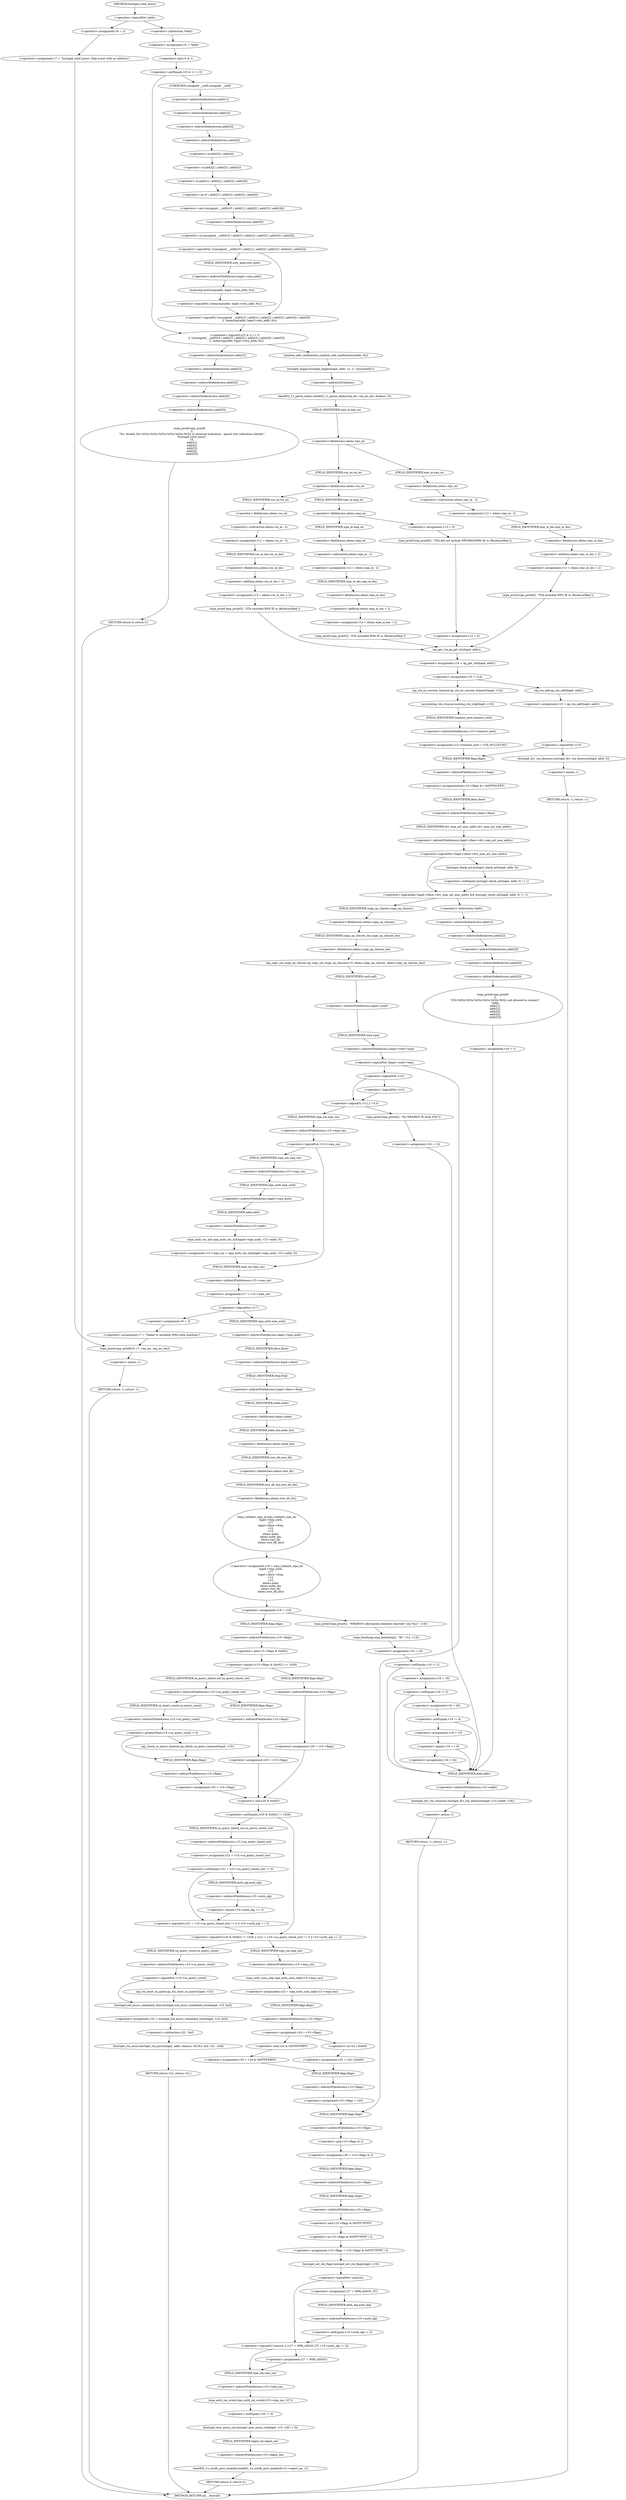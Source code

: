 digraph hostapd_notif_assoc {  
"1000155" [label = "(<operator>.logicalNot,!addr)" ]
"1000158" [label = "(<operator>.assignment,v6 = 2)" ]
"1000161" [label = "(<operator>.assignment,v7 = \"hostapd_notif_assoc: Skip event with no address\")" ]
"1000165" [label = "(wpa_printf,wpa_printf(v6, v7, req_ies, req_ies_len))" ]
"1000170" [label = "(RETURN,return -1;,return -1;)" ]
"1000171" [label = "(<operator>.minus,-1)" ]
"1000173" [label = "(<operator>.assignment,v5 = *addr)" ]
"1000175" [label = "(<operator>.indirection,*addr)" ]
"1000178" [label = "(<operator>.logicalOr,(v5 & 1) != 0\n    || !((unsigned __int8)(v5 | addr[1] | addr[2] | addr[3] | addr[4]) | addr[5])\n    || !memcmp(addr, hapd->own_addr, 6u))" ]
"1000179" [label = "(<operator>.notEquals,(v5 & 1) != 0)" ]
"1000180" [label = "(<operator>.and,v5 & 1)" ]
"1000184" [label = "(<operator>.logicalOr,!((unsigned __int8)(v5 | addr[1] | addr[2] | addr[3] | addr[4]) | addr[5])\n    || !memcmp(addr, hapd->own_addr, 6u))" ]
"1000185" [label = "(<operator>.logicalNot,!((unsigned __int8)(v5 | addr[1] | addr[2] | addr[3] | addr[4]) | addr[5]))" ]
"1000186" [label = "(<operator>.or,(unsigned __int8)(v5 | addr[1] | addr[2] | addr[3] | addr[4]) | addr[5])" ]
"1000187" [label = "(<operator>.cast,(unsigned __int8)(v5 | addr[1] | addr[2] | addr[3] | addr[4]))" ]
"1000188" [label = "(UNKNOWN,unsigned __int8,unsigned __int8)" ]
"1000189" [label = "(<operator>.or,v5 | addr[1] | addr[2] | addr[3] | addr[4])" ]
"1000191" [label = "(<operator>.or,addr[1] | addr[2] | addr[3] | addr[4])" ]
"1000192" [label = "(<operator>.indirectIndexAccess,addr[1])" ]
"1000195" [label = "(<operator>.or,addr[2] | addr[3] | addr[4])" ]
"1000196" [label = "(<operator>.indirectIndexAccess,addr[2])" ]
"1000199" [label = "(<operator>.or,addr[3] | addr[4])" ]
"1000200" [label = "(<operator>.indirectIndexAccess,addr[3])" ]
"1000203" [label = "(<operator>.indirectIndexAccess,addr[4])" ]
"1000206" [label = "(<operator>.indirectIndexAccess,addr[5])" ]
"1000209" [label = "(<operator>.logicalNot,!memcmp(addr, hapd->own_addr, 6u))" ]
"1000210" [label = "(memcmp,memcmp(addr, hapd->own_addr, 6u))" ]
"1000212" [label = "(<operator>.indirectFieldAccess,hapd->own_addr)" ]
"1000214" [label = "(FIELD_IDENTIFIER,own_addr,own_addr)" ]
"1000217" [label = "(wpa_printf,wpa_printf(\n      2,\n      \"%s: Invalid SA=%02x:%02x:%02x:%02x:%02x:%02x in received indication - ignore this indication silently\",\n      \"hostapd_notif_assoc\",\n      v5,\n      addr[1],\n      addr[2],\n      addr[3],\n      addr[4],\n      addr[5]))" ]
"1000222" [label = "(<operator>.indirectIndexAccess,addr[1])" ]
"1000225" [label = "(<operator>.indirectIndexAccess,addr[2])" ]
"1000228" [label = "(<operator>.indirectIndexAccess,addr[3])" ]
"1000231" [label = "(<operator>.indirectIndexAccess,addr[4])" ]
"1000234" [label = "(<operator>.indirectIndexAccess,addr[5])" ]
"1000237" [label = "(RETURN,return 0;,return 0;)" ]
"1000239" [label = "(random_add_randomness,random_add_randomness(addr, 6u))" ]
"1000242" [label = "(hostapd_logger,hostapd_logger(hapd, addr, 1u, 2, \"associated\"))" ]
"1000248" [label = "(ieee802_11_parse_elems,ieee802_11_parse_elems(req_ies, req_ies_len, &elems, 0))" ]
"1000251" [label = "(<operator>.addressOf,&elems)" ]
"1000255" [label = "(<operator>.fieldAccess,elems.wps_ie)" ]
"1000257" [label = "(FIELD_IDENTIFIER,wps_ie,wps_ie)" ]
"1000259" [label = "(<operator>.assignment,v12 = elems.wps_ie - 2)" ]
"1000261" [label = "(<operator>.subtraction,elems.wps_ie - 2)" ]
"1000262" [label = "(<operator>.fieldAccess,elems.wps_ie)" ]
"1000264" [label = "(FIELD_IDENTIFIER,wps_ie,wps_ie)" ]
"1000266" [label = "(<operator>.assignment,v13 = elems.wps_ie_len + 2)" ]
"1000268" [label = "(<operator>.addition,elems.wps_ie_len + 2)" ]
"1000269" [label = "(<operator>.fieldAccess,elems.wps_ie_len)" ]
"1000271" [label = "(FIELD_IDENTIFIER,wps_ie_len,wps_ie_len)" ]
"1000273" [label = "(wpa_printf,wpa_printf(2, \"STA included WPS IE in (Re)AssocReq\"))" ]
"1000278" [label = "(<operator>.fieldAccess,elems.rsn_ie)" ]
"1000280" [label = "(FIELD_IDENTIFIER,rsn_ie,rsn_ie)" ]
"1000282" [label = "(<operator>.assignment,v12 = elems.rsn_ie - 2)" ]
"1000284" [label = "(<operator>.subtraction,elems.rsn_ie - 2)" ]
"1000285" [label = "(<operator>.fieldAccess,elems.rsn_ie)" ]
"1000287" [label = "(FIELD_IDENTIFIER,rsn_ie,rsn_ie)" ]
"1000289" [label = "(<operator>.assignment,v13 = elems.rsn_ie_len + 2)" ]
"1000291" [label = "(<operator>.addition,elems.rsn_ie_len + 2)" ]
"1000292" [label = "(<operator>.fieldAccess,elems.rsn_ie_len)" ]
"1000294" [label = "(FIELD_IDENTIFIER,rsn_ie_len,rsn_ie_len)" ]
"1000296" [label = "(wpa_printf,wpa_printf(2, \"STA included RSN IE in (Re)AssocReq\"))" ]
"1000301" [label = "(<operator>.fieldAccess,elems.wpa_ie)" ]
"1000303" [label = "(FIELD_IDENTIFIER,wpa_ie,wpa_ie)" ]
"1000305" [label = "(<operator>.assignment,v12 = elems.wpa_ie - 2)" ]
"1000307" [label = "(<operator>.subtraction,elems.wpa_ie - 2)" ]
"1000308" [label = "(<operator>.fieldAccess,elems.wpa_ie)" ]
"1000310" [label = "(FIELD_IDENTIFIER,wpa_ie,wpa_ie)" ]
"1000312" [label = "(<operator>.assignment,v13 = elems.wpa_ie_len + 2)" ]
"1000314" [label = "(<operator>.addition,elems.wpa_ie_len + 2)" ]
"1000315" [label = "(<operator>.fieldAccess,elems.wpa_ie_len)" ]
"1000317" [label = "(FIELD_IDENTIFIER,wpa_ie_len,wpa_ie_len)" ]
"1000319" [label = "(wpa_printf,wpa_printf(2, \"STA included WPA IE in (Re)AssocReq\"))" ]
"1000324" [label = "(<operator>.assignment,v13 = 0)" ]
"1000327" [label = "(wpa_printf,wpa_printf(2, \"STA did not include WPS/RSN/WPA IE in (Re)AssocReq\"))" ]
"1000330" [label = "(<operator>.assignment,v12 = 0)" ]
"1000333" [label = "(<operator>.assignment,v14 = ap_get_sta(hapd, addr))" ]
"1000335" [label = "(ap_get_sta,ap_get_sta(hapd, addr))" ]
"1000338" [label = "(<operator>.assignment,v15 = v14)" ]
"1000344" [label = "(ap_sta_no_session_timeout,ap_sta_no_session_timeout(hapd, v14))" ]
"1000347" [label = "(accounting_sta_stop,accounting_sta_stop(hapd, v15))" ]
"1000350" [label = "(<operator>.assignment,v15->timeout_next = STA_NULLFUNC)" ]
"1000351" [label = "(<operator>.indirectFieldAccess,v15->timeout_next)" ]
"1000353" [label = "(FIELD_IDENTIFIER,timeout_next,timeout_next)" ]
"1000357" [label = "(<operator>.assignment,v15 = ap_sta_add(hapd, addr))" ]
"1000359" [label = "(ap_sta_add,ap_sta_add(hapd, addr))" ]
"1000363" [label = "(<operator>.logicalNot,!v15)" ]
"1000366" [label = "(hostapd_drv_sta_disassoc,hostapd_drv_sta_disassoc(hapd, addr, 5))" ]
"1000370" [label = "(RETURN,return -1;,return -1;)" ]
"1000371" [label = "(<operator>.minus,-1)" ]
"1000373" [label = "(<operators>.assignmentAnd,v15->flags &= 0xFFFECFFF)" ]
"1000374" [label = "(<operator>.indirectFieldAccess,v15->flags)" ]
"1000376" [label = "(FIELD_IDENTIFIER,flags,flags)" ]
"1000379" [label = "(<operator>.logicalAnd,!hapd->iface->drv_max_acl_mac_addrs && hostapd_check_acl(hapd, addr, 0) != 1)" ]
"1000380" [label = "(<operator>.logicalNot,!hapd->iface->drv_max_acl_mac_addrs)" ]
"1000381" [label = "(<operator>.indirectFieldAccess,hapd->iface->drv_max_acl_mac_addrs)" ]
"1000382" [label = "(<operator>.indirectFieldAccess,hapd->iface)" ]
"1000384" [label = "(FIELD_IDENTIFIER,iface,iface)" ]
"1000385" [label = "(FIELD_IDENTIFIER,drv_max_acl_mac_addrs,drv_max_acl_mac_addrs)" ]
"1000386" [label = "(<operator>.notEquals,hostapd_check_acl(hapd, addr, 0) != 1)" ]
"1000387" [label = "(hostapd_check_acl,hostapd_check_acl(hapd, addr, 0))" ]
"1000393" [label = "(wpa_printf,wpa_printf(\n      3,\n      \"STA %02x:%02x:%02x:%02x:%02x:%02x not allowed to connect\",\n      *addr,\n      addr[1],\n      addr[2],\n      addr[3],\n      addr[4],\n      addr[5]))" ]
"1000396" [label = "(<operator>.indirection,*addr)" ]
"1000398" [label = "(<operator>.indirectIndexAccess,addr[1])" ]
"1000401" [label = "(<operator>.indirectIndexAccess,addr[2])" ]
"1000404" [label = "(<operator>.indirectIndexAccess,addr[3])" ]
"1000407" [label = "(<operator>.indirectIndexAccess,addr[4])" ]
"1000410" [label = "(<operator>.indirectIndexAccess,addr[5])" ]
"1000413" [label = "(<operator>.assignment,v16 = 1)" ]
"1000417" [label = "(hostapd_drv_sta_disassoc,hostapd_drv_sta_disassoc(hapd, v15->addr, v16))" ]
"1000419" [label = "(<operator>.indirectFieldAccess,v15->addr)" ]
"1000421" [label = "(FIELD_IDENTIFIER,addr,addr)" ]
"1000430" [label = "(RETURN,return -1;,return -1;)" ]
"1000431" [label = "(<operator>.minus,-1)" ]
"1000433" [label = "(ap_copy_sta_supp_op_classes,ap_copy_sta_supp_op_classes(v15, elems.supp_op_classes, elems.supp_op_classes_len))" ]
"1000435" [label = "(<operator>.fieldAccess,elems.supp_op_classes)" ]
"1000437" [label = "(FIELD_IDENTIFIER,supp_op_classes,supp_op_classes)" ]
"1000438" [label = "(<operator>.fieldAccess,elems.supp_op_classes_len)" ]
"1000440" [label = "(FIELD_IDENTIFIER,supp_op_classes_len,supp_op_classes_len)" ]
"1000442" [label = "(<operator>.logicalNot,!hapd->conf->wpa)" ]
"1000443" [label = "(<operator>.indirectFieldAccess,hapd->conf->wpa)" ]
"1000444" [label = "(<operator>.indirectFieldAccess,hapd->conf)" ]
"1000446" [label = "(FIELD_IDENTIFIER,conf,conf)" ]
"1000447" [label = "(FIELD_IDENTIFIER,wpa,wpa)" ]
"1000450" [label = "(<operator>.assignment,v26 = v15->flags & 2)" ]
"1000452" [label = "(<operator>.and,v15->flags & 2)" ]
"1000453" [label = "(<operator>.indirectFieldAccess,v15->flags)" ]
"1000455" [label = "(FIELD_IDENTIFIER,flags,flags)" ]
"1000457" [label = "(<operator>.assignment,v15->flags = v15->flags & 0xFFF7FFFF | 3)" ]
"1000458" [label = "(<operator>.indirectFieldAccess,v15->flags)" ]
"1000460" [label = "(FIELD_IDENTIFIER,flags,flags)" ]
"1000461" [label = "(<operator>.or,v15->flags & 0xFFF7FFFF | 3)" ]
"1000462" [label = "(<operator>.and,v15->flags & 0xFFF7FFFF)" ]
"1000463" [label = "(<operator>.indirectFieldAccess,v15->flags)" ]
"1000465" [label = "(FIELD_IDENTIFIER,flags,flags)" ]
"1000468" [label = "(hostapd_set_sta_flags,hostapd_set_sta_flags(hapd, v15))" ]
"1000472" [label = "(<operator>.logicalOr,!reassoc || (v27 = WPA_ASSOC_FT, v15->auth_alg != 2))" ]
"1000473" [label = "(<operator>.logicalNot,!reassoc)" ]
"1000476" [label = "(<operator>.assignment,v27 = WPA_ASSOC_FT)" ]
"1000479" [label = "(<operator>.notEquals,v15->auth_alg != 2)" ]
"1000480" [label = "(<operator>.indirectFieldAccess,v15->auth_alg)" ]
"1000482" [label = "(FIELD_IDENTIFIER,auth_alg,auth_alg)" ]
"1000484" [label = "(<operator>.assignment,v27 = WPA_ASSOC)" ]
"1000487" [label = "(wpa_auth_sm_event,wpa_auth_sm_event(v15->wpa_sm, v27))" ]
"1000488" [label = "(<operator>.indirectFieldAccess,v15->wpa_sm)" ]
"1000490" [label = "(FIELD_IDENTIFIER,wpa_sm,wpa_sm)" ]
"1000492" [label = "(hostapd_new_assoc_sta,hostapd_new_assoc_sta(hapd, v15, v26 != 0))" ]
"1000495" [label = "(<operator>.notEquals,v26 != 0)" ]
"1000498" [label = "(ieee802_1x_notify_port_enabled,ieee802_1x_notify_port_enabled(v15->eapol_sm, 1))" ]
"1000499" [label = "(<operator>.indirectFieldAccess,v15->eapol_sm)" ]
"1000501" [label = "(FIELD_IDENTIFIER,eapol_sm,eapol_sm)" ]
"1000503" [label = "(RETURN,return 0;,return 0;)" ]
"1000506" [label = "(<operator>.logicalOr,!v12 || !v13)" ]
"1000507" [label = "(<operator>.logicalNot,!v12)" ]
"1000509" [label = "(<operator>.logicalNot,!v13)" ]
"1000512" [label = "(wpa_printf,wpa_printf(2, \"No WPA/RSN IE from STA\"))" ]
"1000515" [label = "(<operator>.assignment,v16 = 13)" ]
"1000520" [label = "(<operator>.logicalNot,!v15->wpa_sm)" ]
"1000521" [label = "(<operator>.indirectFieldAccess,v15->wpa_sm)" ]
"1000523" [label = "(FIELD_IDENTIFIER,wpa_sm,wpa_sm)" ]
"1000524" [label = "(<operator>.assignment,v15->wpa_sm = wpa_auth_sta_init(hapd->wpa_auth, v15->addr, 0))" ]
"1000525" [label = "(<operator>.indirectFieldAccess,v15->wpa_sm)" ]
"1000527" [label = "(FIELD_IDENTIFIER,wpa_sm,wpa_sm)" ]
"1000528" [label = "(wpa_auth_sta_init,wpa_auth_sta_init(hapd->wpa_auth, v15->addr, 0))" ]
"1000529" [label = "(<operator>.indirectFieldAccess,hapd->wpa_auth)" ]
"1000531" [label = "(FIELD_IDENTIFIER,wpa_auth,wpa_auth)" ]
"1000532" [label = "(<operator>.indirectFieldAccess,v15->addr)" ]
"1000534" [label = "(FIELD_IDENTIFIER,addr,addr)" ]
"1000536" [label = "(<operator>.assignment,v17 = v15->wpa_sm)" ]
"1000538" [label = "(<operator>.indirectFieldAccess,v15->wpa_sm)" ]
"1000540" [label = "(FIELD_IDENTIFIER,wpa_sm,wpa_sm)" ]
"1000542" [label = "(<operator>.logicalNot,!v17)" ]
"1000545" [label = "(<operator>.assignment,v6 = 5)" ]
"1000548" [label = "(<operator>.assignment,v7 = \"Failed to initialize WPA state machine\")" ]
"1000552" [label = "(<operator>.assignment,v18 = wpa_validate_wpa_ie(\n          hapd->wpa_auth,\n          v17,\n          hapd->iface->freq,\n          v12,\n          v13,\n          elems.mdie,\n          elems.mdie_len,\n          elems.owe_dh,\n          elems.owe_dh_len))" ]
"1000554" [label = "(wpa_validate_wpa_ie,wpa_validate_wpa_ie(\n          hapd->wpa_auth,\n          v17,\n          hapd->iface->freq,\n          v12,\n          v13,\n          elems.mdie,\n          elems.mdie_len,\n          elems.owe_dh,\n          elems.owe_dh_len))" ]
"1000555" [label = "(<operator>.indirectFieldAccess,hapd->wpa_auth)" ]
"1000557" [label = "(FIELD_IDENTIFIER,wpa_auth,wpa_auth)" ]
"1000559" [label = "(<operator>.indirectFieldAccess,hapd->iface->freq)" ]
"1000560" [label = "(<operator>.indirectFieldAccess,hapd->iface)" ]
"1000562" [label = "(FIELD_IDENTIFIER,iface,iface)" ]
"1000563" [label = "(FIELD_IDENTIFIER,freq,freq)" ]
"1000566" [label = "(<operator>.fieldAccess,elems.mdie)" ]
"1000568" [label = "(FIELD_IDENTIFIER,mdie,mdie)" ]
"1000569" [label = "(<operator>.fieldAccess,elems.mdie_len)" ]
"1000571" [label = "(FIELD_IDENTIFIER,mdie_len,mdie_len)" ]
"1000572" [label = "(<operator>.fieldAccess,elems.owe_dh)" ]
"1000574" [label = "(FIELD_IDENTIFIER,owe_dh,owe_dh)" ]
"1000575" [label = "(<operator>.fieldAccess,elems.owe_dh_len)" ]
"1000577" [label = "(FIELD_IDENTIFIER,owe_dh_len,owe_dh_len)" ]
"1000578" [label = "(<operator>.assignment,v19 = v18)" ]
"1000584" [label = "(wpa_printf,wpa_printf(2, \"WPA/RSN information element rejected? (res %u)\", v18))" ]
"1000588" [label = "(wpa_hexdump,wpa_hexdump(2, \"IE\", v12, v13))" ]
"1000593" [label = "(<operator>.assignment,v16 = 18)" ]
"1000597" [label = "(<operator>.notEquals,v19 != 2)" ]
"1000601" [label = "(<operator>.assignment,v16 = 19)" ]
"1000605" [label = "(<operator>.notEquals,v19 != 3)" ]
"1000609" [label = "(<operator>.assignment,v16 = 20)" ]
"1000613" [label = "(<operator>.notEquals,v19 != 4)" ]
"1000617" [label = "(<operator>.assignment,v16 = 13)" ]
"1000621" [label = "(<operator>.equals,v19 == 8)" ]
"1000624" [label = "(<operator>.assignment,v16 = 24)" ]
"1000629" [label = "(<operator>.equals,(v15->flags & 0x402) == 1026)" ]
"1000630" [label = "(<operator>.and,v15->flags & 0x402)" ]
"1000631" [label = "(<operator>.indirectFieldAccess,v15->flags)" ]
"1000633" [label = "(FIELD_IDENTIFIER,flags,flags)" ]
"1000638" [label = "(<operator>.indirectFieldAccess,v15->sa_query_timed_out)" ]
"1000640" [label = "(FIELD_IDENTIFIER,sa_query_timed_out,sa_query_timed_out)" ]
"1000642" [label = "(<operator>.assignment,v20 = v15->flags)" ]
"1000644" [label = "(<operator>.indirectFieldAccess,v15->flags)" ]
"1000646" [label = "(FIELD_IDENTIFIER,flags,flags)" ]
"1000650" [label = "(<operator>.greaterThan,v15->sa_query_count > 0)" ]
"1000651" [label = "(<operator>.indirectFieldAccess,v15->sa_query_count)" ]
"1000653" [label = "(FIELD_IDENTIFIER,sa_query_count,sa_query_count)" ]
"1000655" [label = "(ap_check_sa_query_timeout,ap_check_sa_query_timeout(hapd, v15))" ]
"1000658" [label = "(<operator>.assignment,v20 = v15->flags)" ]
"1000660" [label = "(<operator>.indirectFieldAccess,v15->flags)" ]
"1000662" [label = "(FIELD_IDENTIFIER,flags,flags)" ]
"1000665" [label = "(<operator>.assignment,v20 = v15->flags)" ]
"1000667" [label = "(<operator>.indirectFieldAccess,v15->flags)" ]
"1000669" [label = "(FIELD_IDENTIFIER,flags,flags)" ]
"1000671" [label = "(<operator>.logicalOr,(v20 & 0x402) != 1026 || (v21 = v15->sa_query_timed_out) != 0 || v15->auth_alg == 2)" ]
"1000672" [label = "(<operator>.notEquals,(v20 & 0x402) != 1026)" ]
"1000673" [label = "(<operator>.and,v20 & 0x402)" ]
"1000677" [label = "(<operator>.logicalOr,(v21 = v15->sa_query_timed_out) != 0 || v15->auth_alg == 2)" ]
"1000678" [label = "(<operator>.notEquals,(v21 = v15->sa_query_timed_out) != 0)" ]
"1000679" [label = "(<operator>.assignment,v21 = v15->sa_query_timed_out)" ]
"1000681" [label = "(<operator>.indirectFieldAccess,v15->sa_query_timed_out)" ]
"1000683" [label = "(FIELD_IDENTIFIER,sa_query_timed_out,sa_query_timed_out)" ]
"1000685" [label = "(<operator>.equals,v15->auth_alg == 2)" ]
"1000686" [label = "(<operator>.indirectFieldAccess,v15->auth_alg)" ]
"1000688" [label = "(FIELD_IDENTIFIER,auth_alg,auth_alg)" ]
"1000691" [label = "(<operator>.assignment,v23 = wpa_auth_uses_mfp(v15->wpa_sm))" ]
"1000693" [label = "(wpa_auth_uses_mfp,wpa_auth_uses_mfp(v15->wpa_sm))" ]
"1000694" [label = "(<operator>.indirectFieldAccess,v15->wpa_sm)" ]
"1000696" [label = "(FIELD_IDENTIFIER,wpa_sm,wpa_sm)" ]
"1000697" [label = "(<operator>.assignment,v24 = v15->flags)" ]
"1000699" [label = "(<operator>.indirectFieldAccess,v15->flags)" ]
"1000701" [label = "(FIELD_IDENTIFIER,flags,flags)" ]
"1000704" [label = "(<operator>.assignment,v25 = v24 | 0x400)" ]
"1000706" [label = "(<operator>.or,v24 | 0x400)" ]
"1000710" [label = "(<operator>.assignment,v25 = v24 & 0xFFFFFBFF)" ]
"1000712" [label = "(<operator>.and,v24 & 0xFFFFFBFF)" ]
"1000715" [label = "(<operator>.assignment,v15->flags = v25)" ]
"1000716" [label = "(<operator>.indirectFieldAccess,v15->flags)" ]
"1000718" [label = "(FIELD_IDENTIFIER,flags,flags)" ]
"1000722" [label = "(<operator>.logicalNot,!v15->sa_query_count)" ]
"1000723" [label = "(<operator>.indirectFieldAccess,v15->sa_query_count)" ]
"1000725" [label = "(FIELD_IDENTIFIER,sa_query_count,sa_query_count)" ]
"1000726" [label = "(ap_sta_start_sa_query,ap_sta_start_sa_query(hapd, v15))" ]
"1000729" [label = "(<operator>.assignment,v22 = hostapd_eid_assoc_comeback_time(hapd, v15, buf))" ]
"1000731" [label = "(hostapd_eid_assoc_comeback_time,hostapd_eid_assoc_comeback_time(hapd, v15, buf))" ]
"1000735" [label = "(hostapd_sta_assoc,hostapd_sta_assoc(hapd, addr, reassoc, 0x1Eu, buf, v22 - buf))" ]
"1000741" [label = "(<operator>.subtraction,v22 - buf)" ]
"1000744" [label = "(RETURN,return v21;,return v21;)" ]
"1000124" [label = "(METHOD,hostapd_notif_assoc)" ]
"1000746" [label = "(METHOD_RETURN,int __fastcall)" ]
  "1000155" -> "1000158" 
  "1000155" -> "1000175" 
  "1000158" -> "1000161" 
  "1000161" -> "1000165" 
  "1000165" -> "1000171" 
  "1000170" -> "1000746" 
  "1000171" -> "1000170" 
  "1000173" -> "1000180" 
  "1000175" -> "1000173" 
  "1000178" -> "1000222" 
  "1000178" -> "1000239" 
  "1000179" -> "1000188" 
  "1000179" -> "1000178" 
  "1000180" -> "1000179" 
  "1000184" -> "1000178" 
  "1000185" -> "1000184" 
  "1000185" -> "1000214" 
  "1000186" -> "1000185" 
  "1000187" -> "1000206" 
  "1000188" -> "1000192" 
  "1000189" -> "1000187" 
  "1000191" -> "1000189" 
  "1000192" -> "1000196" 
  "1000195" -> "1000191" 
  "1000196" -> "1000200" 
  "1000199" -> "1000195" 
  "1000200" -> "1000203" 
  "1000203" -> "1000199" 
  "1000206" -> "1000186" 
  "1000209" -> "1000184" 
  "1000210" -> "1000209" 
  "1000212" -> "1000210" 
  "1000214" -> "1000212" 
  "1000217" -> "1000237" 
  "1000222" -> "1000225" 
  "1000225" -> "1000228" 
  "1000228" -> "1000231" 
  "1000231" -> "1000234" 
  "1000234" -> "1000217" 
  "1000237" -> "1000746" 
  "1000239" -> "1000242" 
  "1000242" -> "1000251" 
  "1000248" -> "1000257" 
  "1000251" -> "1000248" 
  "1000255" -> "1000264" 
  "1000255" -> "1000280" 
  "1000257" -> "1000255" 
  "1000259" -> "1000271" 
  "1000261" -> "1000259" 
  "1000262" -> "1000261" 
  "1000264" -> "1000262" 
  "1000266" -> "1000273" 
  "1000268" -> "1000266" 
  "1000269" -> "1000268" 
  "1000271" -> "1000269" 
  "1000273" -> "1000335" 
  "1000278" -> "1000287" 
  "1000278" -> "1000303" 
  "1000280" -> "1000278" 
  "1000282" -> "1000294" 
  "1000284" -> "1000282" 
  "1000285" -> "1000284" 
  "1000287" -> "1000285" 
  "1000289" -> "1000296" 
  "1000291" -> "1000289" 
  "1000292" -> "1000291" 
  "1000294" -> "1000292" 
  "1000296" -> "1000335" 
  "1000301" -> "1000310" 
  "1000301" -> "1000324" 
  "1000303" -> "1000301" 
  "1000305" -> "1000317" 
  "1000307" -> "1000305" 
  "1000308" -> "1000307" 
  "1000310" -> "1000308" 
  "1000312" -> "1000319" 
  "1000314" -> "1000312" 
  "1000315" -> "1000314" 
  "1000317" -> "1000315" 
  "1000319" -> "1000335" 
  "1000324" -> "1000327" 
  "1000327" -> "1000330" 
  "1000330" -> "1000335" 
  "1000333" -> "1000338" 
  "1000335" -> "1000333" 
  "1000338" -> "1000344" 
  "1000338" -> "1000359" 
  "1000344" -> "1000347" 
  "1000347" -> "1000353" 
  "1000350" -> "1000376" 
  "1000351" -> "1000350" 
  "1000353" -> "1000351" 
  "1000357" -> "1000363" 
  "1000359" -> "1000357" 
  "1000363" -> "1000366" 
  "1000363" -> "1000376" 
  "1000366" -> "1000371" 
  "1000370" -> "1000746" 
  "1000371" -> "1000370" 
  "1000373" -> "1000384" 
  "1000374" -> "1000373" 
  "1000376" -> "1000374" 
  "1000379" -> "1000396" 
  "1000379" -> "1000437" 
  "1000380" -> "1000379" 
  "1000380" -> "1000387" 
  "1000381" -> "1000380" 
  "1000382" -> "1000385" 
  "1000384" -> "1000382" 
  "1000385" -> "1000381" 
  "1000386" -> "1000379" 
  "1000387" -> "1000386" 
  "1000393" -> "1000413" 
  "1000396" -> "1000398" 
  "1000398" -> "1000401" 
  "1000401" -> "1000404" 
  "1000404" -> "1000407" 
  "1000407" -> "1000410" 
  "1000410" -> "1000393" 
  "1000413" -> "1000421" 
  "1000417" -> "1000431" 
  "1000419" -> "1000417" 
  "1000421" -> "1000419" 
  "1000430" -> "1000746" 
  "1000431" -> "1000430" 
  "1000433" -> "1000446" 
  "1000435" -> "1000440" 
  "1000437" -> "1000435" 
  "1000438" -> "1000433" 
  "1000440" -> "1000438" 
  "1000442" -> "1000455" 
  "1000442" -> "1000507" 
  "1000443" -> "1000442" 
  "1000444" -> "1000447" 
  "1000446" -> "1000444" 
  "1000447" -> "1000443" 
  "1000450" -> "1000460" 
  "1000452" -> "1000450" 
  "1000453" -> "1000452" 
  "1000455" -> "1000453" 
  "1000457" -> "1000468" 
  "1000458" -> "1000465" 
  "1000460" -> "1000458" 
  "1000461" -> "1000457" 
  "1000462" -> "1000461" 
  "1000463" -> "1000462" 
  "1000465" -> "1000463" 
  "1000468" -> "1000473" 
  "1000472" -> "1000484" 
  "1000472" -> "1000490" 
  "1000473" -> "1000472" 
  "1000473" -> "1000476" 
  "1000476" -> "1000482" 
  "1000479" -> "1000472" 
  "1000480" -> "1000479" 
  "1000482" -> "1000480" 
  "1000484" -> "1000490" 
  "1000487" -> "1000495" 
  "1000488" -> "1000487" 
  "1000490" -> "1000488" 
  "1000492" -> "1000501" 
  "1000495" -> "1000492" 
  "1000498" -> "1000503" 
  "1000499" -> "1000498" 
  "1000501" -> "1000499" 
  "1000503" -> "1000746" 
  "1000506" -> "1000512" 
  "1000506" -> "1000523" 
  "1000507" -> "1000506" 
  "1000507" -> "1000509" 
  "1000509" -> "1000506" 
  "1000512" -> "1000515" 
  "1000515" -> "1000421" 
  "1000520" -> "1000527" 
  "1000520" -> "1000540" 
  "1000521" -> "1000520" 
  "1000523" -> "1000521" 
  "1000524" -> "1000540" 
  "1000525" -> "1000531" 
  "1000527" -> "1000525" 
  "1000528" -> "1000524" 
  "1000529" -> "1000534" 
  "1000531" -> "1000529" 
  "1000532" -> "1000528" 
  "1000534" -> "1000532" 
  "1000536" -> "1000542" 
  "1000538" -> "1000536" 
  "1000540" -> "1000538" 
  "1000542" -> "1000545" 
  "1000542" -> "1000557" 
  "1000545" -> "1000548" 
  "1000548" -> "1000165" 
  "1000552" -> "1000578" 
  "1000554" -> "1000552" 
  "1000555" -> "1000562" 
  "1000557" -> "1000555" 
  "1000559" -> "1000568" 
  "1000560" -> "1000563" 
  "1000562" -> "1000560" 
  "1000563" -> "1000559" 
  "1000566" -> "1000571" 
  "1000568" -> "1000566" 
  "1000569" -> "1000574" 
  "1000571" -> "1000569" 
  "1000572" -> "1000577" 
  "1000574" -> "1000572" 
  "1000575" -> "1000554" 
  "1000577" -> "1000575" 
  "1000578" -> "1000584" 
  "1000578" -> "1000633" 
  "1000584" -> "1000588" 
  "1000588" -> "1000593" 
  "1000593" -> "1000597" 
  "1000597" -> "1000601" 
  "1000597" -> "1000421" 
  "1000601" -> "1000605" 
  "1000605" -> "1000609" 
  "1000605" -> "1000421" 
  "1000609" -> "1000613" 
  "1000613" -> "1000617" 
  "1000613" -> "1000421" 
  "1000617" -> "1000621" 
  "1000621" -> "1000624" 
  "1000621" -> "1000421" 
  "1000624" -> "1000421" 
  "1000629" -> "1000640" 
  "1000629" -> "1000669" 
  "1000630" -> "1000629" 
  "1000631" -> "1000630" 
  "1000633" -> "1000631" 
  "1000638" -> "1000646" 
  "1000638" -> "1000653" 
  "1000640" -> "1000638" 
  "1000642" -> "1000673" 
  "1000644" -> "1000642" 
  "1000646" -> "1000644" 
  "1000650" -> "1000655" 
  "1000650" -> "1000662" 
  "1000651" -> "1000650" 
  "1000653" -> "1000651" 
  "1000655" -> "1000662" 
  "1000658" -> "1000673" 
  "1000660" -> "1000658" 
  "1000662" -> "1000660" 
  "1000665" -> "1000673" 
  "1000667" -> "1000665" 
  "1000669" -> "1000667" 
  "1000671" -> "1000696" 
  "1000671" -> "1000725" 
  "1000672" -> "1000671" 
  "1000672" -> "1000683" 
  "1000673" -> "1000672" 
  "1000677" -> "1000671" 
  "1000678" -> "1000677" 
  "1000678" -> "1000688" 
  "1000679" -> "1000678" 
  "1000681" -> "1000679" 
  "1000683" -> "1000681" 
  "1000685" -> "1000677" 
  "1000686" -> "1000685" 
  "1000688" -> "1000686" 
  "1000691" -> "1000701" 
  "1000693" -> "1000691" 
  "1000694" -> "1000693" 
  "1000696" -> "1000694" 
  "1000697" -> "1000706" 
  "1000697" -> "1000712" 
  "1000699" -> "1000697" 
  "1000701" -> "1000699" 
  "1000704" -> "1000718" 
  "1000706" -> "1000704" 
  "1000710" -> "1000718" 
  "1000712" -> "1000710" 
  "1000715" -> "1000455" 
  "1000716" -> "1000715" 
  "1000718" -> "1000716" 
  "1000722" -> "1000726" 
  "1000722" -> "1000731" 
  "1000723" -> "1000722" 
  "1000725" -> "1000723" 
  "1000726" -> "1000731" 
  "1000729" -> "1000741" 
  "1000731" -> "1000729" 
  "1000735" -> "1000744" 
  "1000741" -> "1000735" 
  "1000744" -> "1000746" 
  "1000124" -> "1000155" 
}
